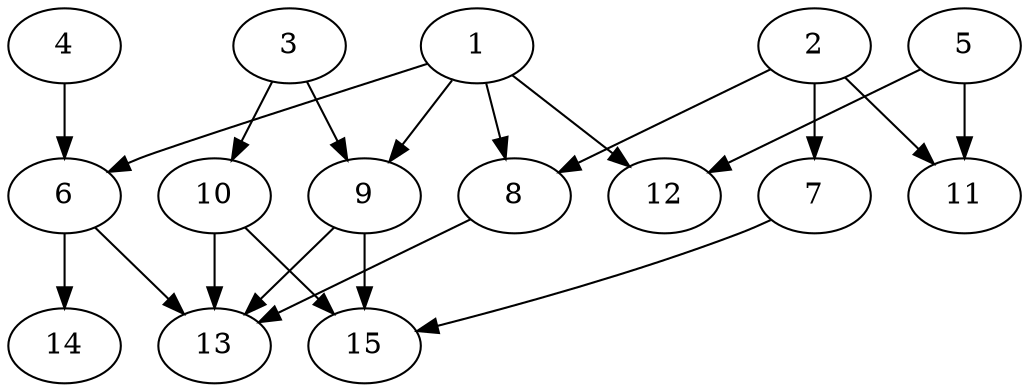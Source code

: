 // DAG automatically generated by daggen at Thu Oct  3 13:59:26 2019
// ./daggen --dot -n 15 --ccr 0.5 --fat 0.7 --regular 0.5 --density 0.5 --mindata 5242880 --maxdata 52428800 
digraph G {
  1 [size="16033792", alpha="0.19", expect_size="8016896"] 
  1 -> 6 [size ="8016896"]
  1 -> 8 [size ="8016896"]
  1 -> 9 [size ="8016896"]
  1 -> 12 [size ="8016896"]
  2 [size="24182784", alpha="0.12", expect_size="12091392"] 
  2 -> 7 [size ="12091392"]
  2 -> 8 [size ="12091392"]
  2 -> 11 [size ="12091392"]
  3 [size="73879552", alpha="0.05", expect_size="36939776"] 
  3 -> 9 [size ="36939776"]
  3 -> 10 [size ="36939776"]
  4 [size="50688000", alpha="0.18", expect_size="25344000"] 
  4 -> 6 [size ="25344000"]
  5 [size="74883072", alpha="0.11", expect_size="37441536"] 
  5 -> 11 [size ="37441536"]
  5 -> 12 [size ="37441536"]
  6 [size="84150272", alpha="0.04", expect_size="42075136"] 
  6 -> 13 [size ="42075136"]
  6 -> 14 [size ="42075136"]
  7 [size="37169152", alpha="0.15", expect_size="18584576"] 
  7 -> 15 [size ="18584576"]
  8 [size="39036928", alpha="0.18", expect_size="19518464"] 
  8 -> 13 [size ="19518464"]
  9 [size="14931968", alpha="0.10", expect_size="7465984"] 
  9 -> 13 [size ="7465984"]
  9 -> 15 [size ="7465984"]
  10 [size="78858240", alpha="0.04", expect_size="39429120"] 
  10 -> 13 [size ="39429120"]
  10 -> 15 [size ="39429120"]
  11 [size="39098368", alpha="0.09", expect_size="19549184"] 
  12 [size="32595968", alpha="0.12", expect_size="16297984"] 
  13 [size="88461312", alpha="0.16", expect_size="44230656"] 
  14 [size="17590272", alpha="0.14", expect_size="8795136"] 
  15 [size="101984256", alpha="0.20", expect_size="50992128"] 
}
